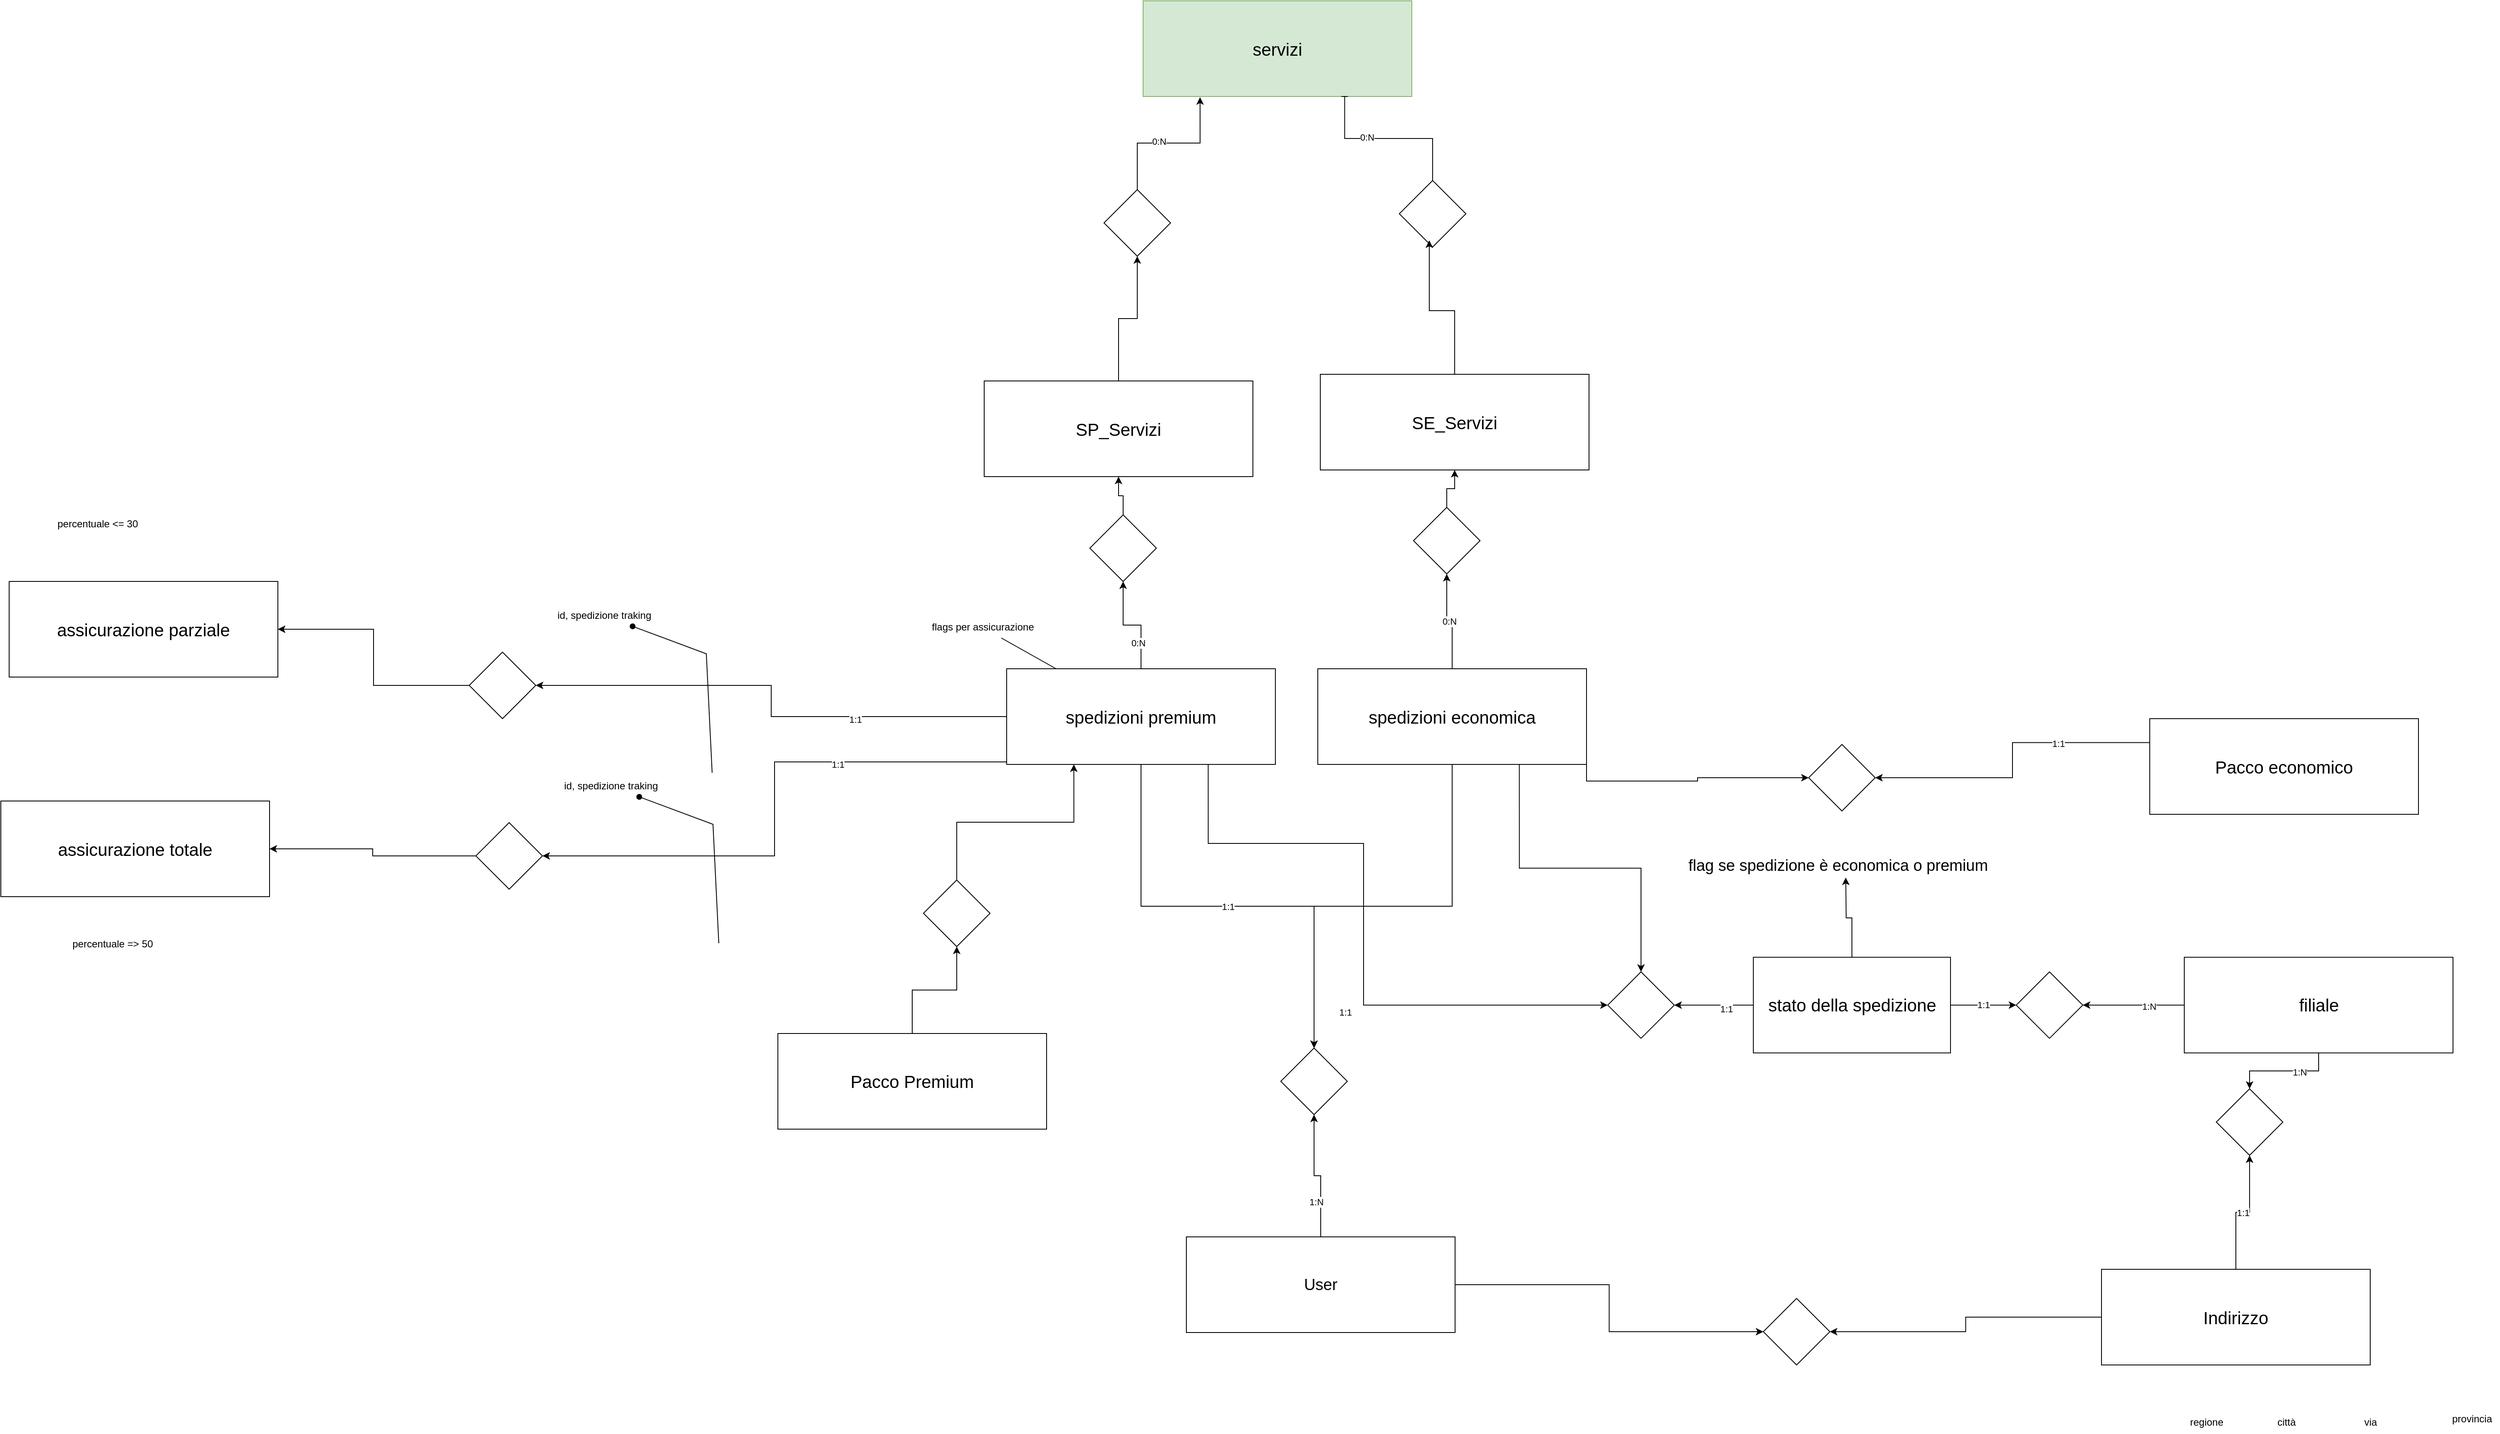 <mxfile version="21.3.3" type="github">
  <diagram name="Pagina-1" id="zACOurtAaiVBP89Zkyqc">
    <mxGraphModel dx="4468" dy="2404" grid="0" gridSize="10" guides="1" tooltips="1" connect="1" arrows="1" fold="1" page="0" pageScale="1" pageWidth="827" pageHeight="1169" math="0" shadow="0">
      <root>
        <mxCell id="0" />
        <mxCell id="1" parent="0" />
        <mxCell id="aRPOckwbD9favKKPcd5I-1" value="1:1" style="edgeStyle=orthogonalEdgeStyle;rounded=0;orthogonalLoop=1;jettySize=auto;html=1;exitX=0.5;exitY=1;exitDx=0;exitDy=0;entryX=0.5;entryY=0;entryDx=0;entryDy=0;" edge="1" parent="1" source="aRPOckwbD9favKKPcd5I-12" target="aRPOckwbD9favKKPcd5I-20">
          <mxGeometry relative="1" as="geometry">
            <mxPoint x="56.5" y="635" as="sourcePoint" />
          </mxGeometry>
        </mxCell>
        <mxCell id="aRPOckwbD9favKKPcd5I-4" style="edgeStyle=orthogonalEdgeStyle;rounded=0;orthogonalLoop=1;jettySize=auto;html=1;entryX=0;entryY=0.5;entryDx=0;entryDy=0;exitX=1;exitY=1;exitDx=0;exitDy=0;" edge="1" parent="1" source="aRPOckwbD9favKKPcd5I-15" target="aRPOckwbD9favKKPcd5I-31">
          <mxGeometry relative="1" as="geometry">
            <mxPoint x="209" y="651" as="sourcePoint" />
          </mxGeometry>
        </mxCell>
        <mxCell id="aRPOckwbD9favKKPcd5I-5" value="1:1" style="edgeLabel;html=1;align=center;verticalAlign=middle;resizable=0;points=[];" vertex="1" connectable="0" parent="aRPOckwbD9favKKPcd5I-4">
          <mxGeometry x="-0.327" y="-2" relative="1" as="geometry">
            <mxPoint x="-368" y="276" as="offset" />
          </mxGeometry>
        </mxCell>
        <mxCell id="aRPOckwbD9favKKPcd5I-8" style="edgeStyle=orthogonalEdgeStyle;rounded=0;orthogonalLoop=1;jettySize=auto;html=1;exitX=0;exitY=0.5;exitDx=0;exitDy=0;entryX=1;entryY=0.5;entryDx=0;entryDy=0;" edge="1" parent="1" source="aRPOckwbD9favKKPcd5I-12" target="aRPOckwbD9favKKPcd5I-79">
          <mxGeometry relative="1" as="geometry">
            <mxPoint x="-517" y="332" as="targetPoint" />
          </mxGeometry>
        </mxCell>
        <mxCell id="aRPOckwbD9favKKPcd5I-9" value="1:1" style="edgeLabel;html=1;align=center;verticalAlign=middle;resizable=0;points=[];" vertex="1" connectable="0" parent="aRPOckwbD9favKKPcd5I-8">
          <mxGeometry x="-0.395" y="3" relative="1" as="geometry">
            <mxPoint as="offset" />
          </mxGeometry>
        </mxCell>
        <mxCell id="aRPOckwbD9favKKPcd5I-10" style="edgeStyle=orthogonalEdgeStyle;rounded=0;orthogonalLoop=1;jettySize=auto;html=1;exitX=0.5;exitY=0;exitDx=0;exitDy=0;entryX=0.5;entryY=1;entryDx=0;entryDy=0;" edge="1" parent="1" source="aRPOckwbD9favKKPcd5I-12" target="aRPOckwbD9favKKPcd5I-55">
          <mxGeometry relative="1" as="geometry" />
        </mxCell>
        <mxCell id="aRPOckwbD9favKKPcd5I-11" value="0:N" style="edgeLabel;html=1;align=center;verticalAlign=middle;resizable=0;points=[];" vertex="1" connectable="0" parent="aRPOckwbD9favKKPcd5I-10">
          <mxGeometry x="-0.502" y="4" relative="1" as="geometry">
            <mxPoint as="offset" />
          </mxGeometry>
        </mxCell>
        <mxCell id="aRPOckwbD9favKKPcd5I-104" style="edgeStyle=orthogonalEdgeStyle;rounded=0;orthogonalLoop=1;jettySize=auto;html=1;exitX=0.75;exitY=1;exitDx=0;exitDy=0;entryX=0;entryY=0.5;entryDx=0;entryDy=0;" edge="1" parent="1" source="aRPOckwbD9favKKPcd5I-12" target="aRPOckwbD9favKKPcd5I-27">
          <mxGeometry relative="1" as="geometry">
            <Array as="points">
              <mxPoint x="-60" y="484" />
              <mxPoint x="127" y="484" />
              <mxPoint x="127" y="678" />
            </Array>
          </mxGeometry>
        </mxCell>
        <mxCell id="aRPOckwbD9favKKPcd5I-12" value="&lt;font style=&quot;font-size: 21px;&quot;&gt;spedizioni premium&lt;/font&gt;" style="rounded=0;whiteSpace=wrap;html=1;" vertex="1" parent="1">
          <mxGeometry x="-302" y="274" width="323" height="115" as="geometry" />
        </mxCell>
        <mxCell id="aRPOckwbD9favKKPcd5I-14" value="0:N" style="edgeStyle=orthogonalEdgeStyle;rounded=0;orthogonalLoop=1;jettySize=auto;html=1;exitX=0.5;exitY=0;exitDx=0;exitDy=0;entryX=0.5;entryY=1;entryDx=0;entryDy=0;" edge="1" parent="1" source="aRPOckwbD9favKKPcd5I-15" target="aRPOckwbD9favKKPcd5I-58">
          <mxGeometry relative="1" as="geometry" />
        </mxCell>
        <mxCell id="aRPOckwbD9favKKPcd5I-95" style="edgeStyle=orthogonalEdgeStyle;rounded=0;orthogonalLoop=1;jettySize=auto;html=1;exitX=0.5;exitY=1;exitDx=0;exitDy=0;" edge="1" parent="1" source="aRPOckwbD9favKKPcd5I-15" target="aRPOckwbD9favKKPcd5I-20">
          <mxGeometry relative="1" as="geometry" />
        </mxCell>
        <mxCell id="aRPOckwbD9favKKPcd5I-103" style="edgeStyle=orthogonalEdgeStyle;rounded=0;orthogonalLoop=1;jettySize=auto;html=1;exitX=0.75;exitY=1;exitDx=0;exitDy=0;" edge="1" parent="1" source="aRPOckwbD9favKKPcd5I-15" target="aRPOckwbD9favKKPcd5I-27">
          <mxGeometry relative="1" as="geometry" />
        </mxCell>
        <mxCell id="aRPOckwbD9favKKPcd5I-15" value="&lt;font style=&quot;font-size: 21px;&quot;&gt;spedizioni economica&lt;/font&gt;" style="rounded=0;whiteSpace=wrap;html=1;" vertex="1" parent="1">
          <mxGeometry x="72" y="274" width="323" height="115" as="geometry" />
        </mxCell>
        <mxCell id="aRPOckwbD9favKKPcd5I-16" style="edgeStyle=orthogonalEdgeStyle;rounded=0;orthogonalLoop=1;jettySize=auto;html=1;exitX=0.5;exitY=0;exitDx=0;exitDy=0;entryX=0.5;entryY=1;entryDx=0;entryDy=0;" edge="1" parent="1" source="aRPOckwbD9favKKPcd5I-19" target="aRPOckwbD9favKKPcd5I-20">
          <mxGeometry relative="1" as="geometry" />
        </mxCell>
        <mxCell id="aRPOckwbD9favKKPcd5I-17" value="1:N" style="edgeLabel;html=1;align=center;verticalAlign=middle;resizable=0;points=[];" vertex="1" connectable="0" parent="aRPOckwbD9favKKPcd5I-16">
          <mxGeometry x="-0.458" y="6" relative="1" as="geometry">
            <mxPoint as="offset" />
          </mxGeometry>
        </mxCell>
        <mxCell id="aRPOckwbD9favKKPcd5I-18" style="edgeStyle=orthogonalEdgeStyle;rounded=0;orthogonalLoop=1;jettySize=auto;html=1;exitX=1;exitY=0.5;exitDx=0;exitDy=0;entryX=0;entryY=0.5;entryDx=0;entryDy=0;" edge="1" parent="1" source="aRPOckwbD9favKKPcd5I-19" target="aRPOckwbD9favKKPcd5I-51">
          <mxGeometry relative="1" as="geometry">
            <mxPoint x="604.538" y="1067.385" as="targetPoint" />
          </mxGeometry>
        </mxCell>
        <mxCell id="aRPOckwbD9favKKPcd5I-19" value="&lt;font style=&quot;font-size: 19px;&quot;&gt;User&lt;/font&gt;" style="rounded=0;whiteSpace=wrap;html=1;" vertex="1" parent="1">
          <mxGeometry x="-86" y="957" width="323" height="115" as="geometry" />
        </mxCell>
        <mxCell id="aRPOckwbD9favKKPcd5I-20" value="" style="rhombus;whiteSpace=wrap;html=1;" vertex="1" parent="1">
          <mxGeometry x="27.5" y="730" width="80" height="80" as="geometry" />
        </mxCell>
        <mxCell id="aRPOckwbD9favKKPcd5I-24" style="edgeStyle=orthogonalEdgeStyle;rounded=0;orthogonalLoop=1;jettySize=auto;html=1;exitX=0;exitY=0.5;exitDx=0;exitDy=0;entryX=1;entryY=0.5;entryDx=0;entryDy=0;" edge="1" parent="1" source="aRPOckwbD9favKKPcd5I-26" target="aRPOckwbD9favKKPcd5I-36">
          <mxGeometry relative="1" as="geometry">
            <mxPoint x="1031.5" y="678.85" as="targetPoint" />
          </mxGeometry>
        </mxCell>
        <mxCell id="aRPOckwbD9favKKPcd5I-25" value="1:N" style="edgeLabel;html=1;align=center;verticalAlign=middle;resizable=0;points=[];" vertex="1" connectable="0" parent="aRPOckwbD9favKKPcd5I-24">
          <mxGeometry x="-0.294" y="1" relative="1" as="geometry">
            <mxPoint as="offset" />
          </mxGeometry>
        </mxCell>
        <mxCell id="aRPOckwbD9favKKPcd5I-26" value="&lt;font style=&quot;font-size: 21px;&quot;&gt;filiale&lt;/font&gt;" style="rounded=0;whiteSpace=wrap;html=1;" vertex="1" parent="1">
          <mxGeometry x="1113.5" y="620.85" width="323" height="115" as="geometry" />
        </mxCell>
        <mxCell id="aRPOckwbD9favKKPcd5I-27" value="" style="rhombus;whiteSpace=wrap;html=1;" vertex="1" parent="1">
          <mxGeometry x="420.5" y="638.35" width="80" height="80" as="geometry" />
        </mxCell>
        <mxCell id="aRPOckwbD9favKKPcd5I-28" style="edgeStyle=orthogonalEdgeStyle;rounded=0;orthogonalLoop=1;jettySize=auto;html=1;exitX=0;exitY=0.25;exitDx=0;exitDy=0;" edge="1" parent="1" source="aRPOckwbD9favKKPcd5I-30" target="aRPOckwbD9favKKPcd5I-31">
          <mxGeometry relative="1" as="geometry" />
        </mxCell>
        <mxCell id="aRPOckwbD9favKKPcd5I-29" value="1:1" style="edgeLabel;html=1;align=center;verticalAlign=middle;resizable=0;points=[];" vertex="1" connectable="0" parent="aRPOckwbD9favKKPcd5I-28">
          <mxGeometry x="-0.409" y="1" relative="1" as="geometry">
            <mxPoint as="offset" />
          </mxGeometry>
        </mxCell>
        <mxCell id="aRPOckwbD9favKKPcd5I-30" value="&lt;font style=&quot;font-size: 21px;&quot;&gt;Pacco economico&lt;br&gt;&lt;/font&gt;" style="rounded=0;whiteSpace=wrap;html=1;" vertex="1" parent="1">
          <mxGeometry x="1072" y="334" width="323" height="115" as="geometry" />
        </mxCell>
        <mxCell id="aRPOckwbD9favKKPcd5I-31" value="" style="rhombus;whiteSpace=wrap;html=1;" vertex="1" parent="1">
          <mxGeometry x="662" y="365" width="80" height="80" as="geometry" />
        </mxCell>
        <mxCell id="aRPOckwbD9favKKPcd5I-36" value="" style="rhombus;whiteSpace=wrap;html=1;" vertex="1" parent="1">
          <mxGeometry x="911.5" y="638.35" width="80" height="80" as="geometry" />
        </mxCell>
        <mxCell id="aRPOckwbD9favKKPcd5I-37" value="1:1" style="edgeStyle=orthogonalEdgeStyle;rounded=0;orthogonalLoop=1;jettySize=auto;html=1;entryX=0;entryY=0.5;entryDx=0;entryDy=0;" edge="1" parent="1" source="aRPOckwbD9favKKPcd5I-40" target="aRPOckwbD9favKKPcd5I-36">
          <mxGeometry relative="1" as="geometry" />
        </mxCell>
        <mxCell id="aRPOckwbD9favKKPcd5I-38" style="edgeStyle=orthogonalEdgeStyle;rounded=0;orthogonalLoop=1;jettySize=auto;html=1;entryX=1;entryY=0.5;entryDx=0;entryDy=0;" edge="1" parent="1" source="aRPOckwbD9favKKPcd5I-40" target="aRPOckwbD9favKKPcd5I-27">
          <mxGeometry relative="1" as="geometry" />
        </mxCell>
        <mxCell id="aRPOckwbD9favKKPcd5I-39" value="1:1" style="edgeLabel;html=1;align=center;verticalAlign=middle;resizable=0;points=[];" vertex="1" connectable="0" parent="aRPOckwbD9favKKPcd5I-38">
          <mxGeometry x="-0.311" y="4" relative="1" as="geometry">
            <mxPoint as="offset" />
          </mxGeometry>
        </mxCell>
        <mxCell id="aRPOckwbD9favKKPcd5I-98" style="edgeStyle=orthogonalEdgeStyle;rounded=0;orthogonalLoop=1;jettySize=auto;html=1;exitX=0.5;exitY=0;exitDx=0;exitDy=0;entryX=0.651;entryY=1.181;entryDx=0;entryDy=0;entryPerimeter=0;" edge="1" parent="1" source="aRPOckwbD9favKKPcd5I-40">
          <mxGeometry relative="1" as="geometry">
            <mxPoint x="706.578" y="525.004" as="targetPoint" />
          </mxGeometry>
        </mxCell>
        <mxCell id="aRPOckwbD9favKKPcd5I-40" value="&lt;font style=&quot;font-size: 21px;&quot;&gt;stato della spedizione&lt;/font&gt;" style="rounded=0;whiteSpace=wrap;html=1;" vertex="1" parent="1">
          <mxGeometry x="595.5" y="620.85" width="237" height="115" as="geometry" />
        </mxCell>
        <mxCell id="aRPOckwbD9favKKPcd5I-41" style="edgeStyle=orthogonalEdgeStyle;rounded=0;orthogonalLoop=1;jettySize=auto;html=1;exitX=0;exitY=0.5;exitDx=0;exitDy=0;entryX=1;entryY=0.5;entryDx=0;entryDy=0;" edge="1" parent="1" source="aRPOckwbD9favKKPcd5I-42" target="aRPOckwbD9favKKPcd5I-51">
          <mxGeometry relative="1" as="geometry" />
        </mxCell>
        <mxCell id="aRPOckwbD9favKKPcd5I-42" value="&lt;font style=&quot;font-size: 21px;&quot;&gt;Indirizzo&lt;/font&gt;" style="rounded=0;whiteSpace=wrap;html=1;" vertex="1" parent="1">
          <mxGeometry x="1014" y="996" width="323" height="115" as="geometry" />
        </mxCell>
        <mxCell id="aRPOckwbD9favKKPcd5I-43" value="regione" style="text;html=1;align=center;verticalAlign=middle;resizable=0;points=[];autosize=1;strokeColor=none;fillColor=none;" vertex="1" parent="1">
          <mxGeometry x="1111" y="1167" width="58" height="26" as="geometry" />
        </mxCell>
        <mxCell id="aRPOckwbD9favKKPcd5I-44" value="provincia" style="text;html=1;align=center;verticalAlign=middle;resizable=0;points=[];autosize=1;strokeColor=none;fillColor=none;" vertex="1" parent="1">
          <mxGeometry x="1426" y="1163" width="66" height="26" as="geometry" />
        </mxCell>
        <mxCell id="aRPOckwbD9favKKPcd5I-45" value="città" style="text;html=1;align=center;verticalAlign=middle;resizable=0;points=[];autosize=1;strokeColor=none;fillColor=none;" vertex="1" parent="1">
          <mxGeometry x="1215.5" y="1167" width="40" height="26" as="geometry" />
        </mxCell>
        <mxCell id="aRPOckwbD9favKKPcd5I-46" value="via" style="text;html=1;align=center;verticalAlign=middle;resizable=0;points=[];autosize=1;strokeColor=none;fillColor=none;" vertex="1" parent="1">
          <mxGeometry x="1320" y="1167" width="33" height="26" as="geometry" />
        </mxCell>
        <mxCell id="aRPOckwbD9favKKPcd5I-47" style="edgeStyle=orthogonalEdgeStyle;rounded=0;orthogonalLoop=1;jettySize=auto;html=1;exitX=0.5;exitY=1;exitDx=0;exitDy=0;entryX=0.5;entryY=0;entryDx=0;entryDy=0;" edge="1" parent="1" source="aRPOckwbD9favKKPcd5I-26" target="aRPOckwbD9favKKPcd5I-49">
          <mxGeometry relative="1" as="geometry">
            <mxPoint x="1321" y="839.5" as="sourcePoint" />
            <mxPoint x="1239" y="839.5" as="targetPoint" />
          </mxGeometry>
        </mxCell>
        <mxCell id="aRPOckwbD9favKKPcd5I-48" value="1:N" style="edgeLabel;html=1;align=center;verticalAlign=middle;resizable=0;points=[];" vertex="1" connectable="0" parent="aRPOckwbD9favKKPcd5I-47">
          <mxGeometry x="-0.294" y="1" relative="1" as="geometry">
            <mxPoint as="offset" />
          </mxGeometry>
        </mxCell>
        <mxCell id="aRPOckwbD9favKKPcd5I-49" value="" style="rhombus;whiteSpace=wrap;html=1;" vertex="1" parent="1">
          <mxGeometry x="1152" y="779" width="80" height="80" as="geometry" />
        </mxCell>
        <mxCell id="aRPOckwbD9favKKPcd5I-50" value="1:1" style="edgeStyle=orthogonalEdgeStyle;rounded=0;orthogonalLoop=1;jettySize=auto;html=1;entryX=0.5;entryY=1;entryDx=0;entryDy=0;exitX=0.5;exitY=0;exitDx=0;exitDy=0;" edge="1" parent="1" source="aRPOckwbD9favKKPcd5I-42" target="aRPOckwbD9favKKPcd5I-49">
          <mxGeometry relative="1" as="geometry">
            <mxPoint x="1383" y="842.5" as="sourcePoint" />
          </mxGeometry>
        </mxCell>
        <mxCell id="aRPOckwbD9favKKPcd5I-51" value="" style="rhombus;whiteSpace=wrap;html=1;" vertex="1" parent="1">
          <mxGeometry x="607.5" y="1031" width="80" height="80" as="geometry" />
        </mxCell>
        <mxCell id="aRPOckwbD9favKKPcd5I-52" value="&lt;font style=&quot;font-size: 21px;&quot;&gt;servizi&lt;/font&gt;" style="rounded=0;whiteSpace=wrap;html=1;fillColor=#d5e8d4;strokeColor=#82b366;" vertex="1" parent="1">
          <mxGeometry x="-138" y="-529" width="323" height="115" as="geometry" />
        </mxCell>
        <mxCell id="aRPOckwbD9favKKPcd5I-53" style="edgeStyle=orthogonalEdgeStyle;rounded=0;orthogonalLoop=1;jettySize=auto;html=1;entryX=0.212;entryY=1.008;entryDx=0;entryDy=0;entryPerimeter=0;exitX=0.5;exitY=0;exitDx=0;exitDy=0;" edge="1" parent="1" source="aRPOckwbD9favKKPcd5I-72" target="aRPOckwbD9favKKPcd5I-52">
          <mxGeometry relative="1" as="geometry">
            <mxPoint x="-164" y="-334" as="sourcePoint" />
          </mxGeometry>
        </mxCell>
        <mxCell id="aRPOckwbD9favKKPcd5I-54" value="0:N" style="edgeLabel;html=1;align=center;verticalAlign=middle;resizable=0;points=[];" vertex="1" connectable="0" parent="aRPOckwbD9favKKPcd5I-53">
          <mxGeometry x="-0.13" y="3" relative="1" as="geometry">
            <mxPoint x="1" y="1" as="offset" />
          </mxGeometry>
        </mxCell>
        <mxCell id="aRPOckwbD9favKKPcd5I-77" style="edgeStyle=orthogonalEdgeStyle;rounded=0;orthogonalLoop=1;jettySize=auto;html=1;exitX=0.5;exitY=0;exitDx=0;exitDy=0;" edge="1" parent="1" source="aRPOckwbD9favKKPcd5I-55" target="aRPOckwbD9favKKPcd5I-73">
          <mxGeometry relative="1" as="geometry" />
        </mxCell>
        <mxCell id="aRPOckwbD9favKKPcd5I-55" value="" style="rhombus;whiteSpace=wrap;html=1;" vertex="1" parent="1">
          <mxGeometry x="-202" y="89" width="80" height="80" as="geometry" />
        </mxCell>
        <mxCell id="aRPOckwbD9favKKPcd5I-56" style="rounded=0;orthogonalLoop=1;jettySize=auto;html=1;entryX=0.75;entryY=1;entryDx=0;entryDy=0;edgeStyle=orthogonalEdgeStyle;endArrow=baseDash;endFill=0;exitX=0.5;exitY=0;exitDx=0;exitDy=0;" edge="1" parent="1" source="aRPOckwbD9favKKPcd5I-71" target="aRPOckwbD9favKKPcd5I-52">
          <mxGeometry relative="1" as="geometry">
            <mxPoint x="219" y="-268" as="sourcePoint" />
          </mxGeometry>
        </mxCell>
        <mxCell id="aRPOckwbD9favKKPcd5I-57" value="0:N" style="edgeLabel;html=1;align=center;verticalAlign=middle;resizable=0;points=[];" vertex="1" connectable="0" parent="aRPOckwbD9favKKPcd5I-56">
          <mxGeometry x="0.254" y="-2" relative="1" as="geometry">
            <mxPoint as="offset" />
          </mxGeometry>
        </mxCell>
        <mxCell id="aRPOckwbD9favKKPcd5I-78" style="edgeStyle=orthogonalEdgeStyle;rounded=0;orthogonalLoop=1;jettySize=auto;html=1;exitX=0.5;exitY=0;exitDx=0;exitDy=0;" edge="1" parent="1" source="aRPOckwbD9favKKPcd5I-58" target="aRPOckwbD9favKKPcd5I-74">
          <mxGeometry relative="1" as="geometry" />
        </mxCell>
        <mxCell id="aRPOckwbD9favKKPcd5I-58" value="" style="rhombus;whiteSpace=wrap;html=1;" vertex="1" parent="1">
          <mxGeometry x="187" y="80" width="80" height="80" as="geometry" />
        </mxCell>
        <mxCell id="aRPOckwbD9favKKPcd5I-62" value="&lt;font style=&quot;font-size: 21px;&quot;&gt;assicurazione parziale&lt;/font&gt;" style="rounded=0;whiteSpace=wrap;html=1;" vertex="1" parent="1">
          <mxGeometry x="-1501" y="169" width="323" height="115" as="geometry" />
        </mxCell>
        <mxCell id="aRPOckwbD9favKKPcd5I-64" value="&lt;font style=&quot;font-size: 21px;&quot;&gt;assicurazione totale&lt;br&gt;&lt;/font&gt;" style="rounded=0;whiteSpace=wrap;html=1;" vertex="1" parent="1">
          <mxGeometry x="-1511" y="433" width="323" height="115" as="geometry" />
        </mxCell>
        <mxCell id="aRPOckwbD9favKKPcd5I-65" value="id, spedizione traking" style="text;html=1;align=center;verticalAlign=middle;resizable=0;points=[];autosize=1;strokeColor=none;fillColor=none;" vertex="1" parent="1">
          <mxGeometry x="-852" y="197" width="131" height="26" as="geometry" />
        </mxCell>
        <mxCell id="aRPOckwbD9favKKPcd5I-66" value="" style="endArrow=oval;html=1;rounded=0;endFill=1;" edge="1" parent="1" target="aRPOckwbD9favKKPcd5I-65">
          <mxGeometry width="50" height="50" relative="1" as="geometry">
            <mxPoint x="-656" y="399" as="sourcePoint" />
            <mxPoint x="-657" y="205" as="targetPoint" />
            <Array as="points">
              <mxPoint x="-663" y="256" />
            </Array>
          </mxGeometry>
        </mxCell>
        <mxCell id="aRPOckwbD9favKKPcd5I-67" value="flags per assicurazione" style="text;html=1;align=center;verticalAlign=middle;resizable=0;points=[];autosize=1;strokeColor=none;fillColor=none;" vertex="1" parent="1">
          <mxGeometry x="-402" y="211" width="141" height="26" as="geometry" />
        </mxCell>
        <mxCell id="aRPOckwbD9favKKPcd5I-68" value="" style="endArrow=none;html=1;rounded=0;" edge="1" parent="1" source="aRPOckwbD9favKKPcd5I-67" target="aRPOckwbD9favKKPcd5I-12">
          <mxGeometry width="50" height="50" relative="1" as="geometry">
            <mxPoint x="-497" y="235" as="sourcePoint" />
            <mxPoint x="-447" y="185" as="targetPoint" />
          </mxGeometry>
        </mxCell>
        <mxCell id="aRPOckwbD9favKKPcd5I-69" value="percentuale &amp;lt;= 30" style="text;html=1;align=center;verticalAlign=middle;resizable=0;points=[];autosize=1;strokeColor=none;fillColor=none;" vertex="1" parent="1">
          <mxGeometry x="-1453" y="87" width="115" height="26" as="geometry" />
        </mxCell>
        <mxCell id="aRPOckwbD9favKKPcd5I-70" value="percentuale =&amp;gt; 50" style="text;html=1;align=center;verticalAlign=middle;resizable=0;points=[];autosize=1;strokeColor=none;fillColor=none;" vertex="1" parent="1">
          <mxGeometry x="-1435" y="591.5" width="115" height="26" as="geometry" />
        </mxCell>
        <mxCell id="aRPOckwbD9favKKPcd5I-71" value="" style="rhombus;whiteSpace=wrap;html=1;" vertex="1" parent="1">
          <mxGeometry x="170" y="-313" width="80" height="80" as="geometry" />
        </mxCell>
        <mxCell id="aRPOckwbD9favKKPcd5I-72" value="" style="rhombus;whiteSpace=wrap;html=1;" vertex="1" parent="1">
          <mxGeometry x="-185" y="-302" width="80" height="80" as="geometry" />
        </mxCell>
        <mxCell id="aRPOckwbD9favKKPcd5I-75" style="edgeStyle=orthogonalEdgeStyle;rounded=0;orthogonalLoop=1;jettySize=auto;html=1;exitX=0.5;exitY=0;exitDx=0;exitDy=0;entryX=0.5;entryY=1;entryDx=0;entryDy=0;" edge="1" parent="1" source="aRPOckwbD9favKKPcd5I-73" target="aRPOckwbD9favKKPcd5I-72">
          <mxGeometry relative="1" as="geometry" />
        </mxCell>
        <mxCell id="aRPOckwbD9favKKPcd5I-73" value="&lt;span style=&quot;font-size: 21px;&quot;&gt;SP_Servizi&lt;/span&gt;" style="rounded=0;whiteSpace=wrap;html=1;" vertex="1" parent="1">
          <mxGeometry x="-329" y="-72" width="323" height="115" as="geometry" />
        </mxCell>
        <mxCell id="aRPOckwbD9favKKPcd5I-76" style="edgeStyle=orthogonalEdgeStyle;rounded=0;orthogonalLoop=1;jettySize=auto;html=1;exitX=0.5;exitY=0;exitDx=0;exitDy=0;entryX=0.45;entryY=0.9;entryDx=0;entryDy=0;entryPerimeter=0;" edge="1" parent="1" source="aRPOckwbD9favKKPcd5I-74" target="aRPOckwbD9favKKPcd5I-71">
          <mxGeometry relative="1" as="geometry" />
        </mxCell>
        <mxCell id="aRPOckwbD9favKKPcd5I-74" value="&lt;span style=&quot;font-size: 21px;&quot;&gt;SE_Servizi&lt;br&gt;&lt;/span&gt;" style="rounded=0;whiteSpace=wrap;html=1;" vertex="1" parent="1">
          <mxGeometry x="75" y="-80" width="323" height="115" as="geometry" />
        </mxCell>
        <mxCell id="aRPOckwbD9favKKPcd5I-80" style="edgeStyle=orthogonalEdgeStyle;rounded=0;orthogonalLoop=1;jettySize=auto;html=1;exitX=0;exitY=0.5;exitDx=0;exitDy=0;entryX=1;entryY=0.5;entryDx=0;entryDy=0;" edge="1" parent="1" source="aRPOckwbD9favKKPcd5I-79" target="aRPOckwbD9favKKPcd5I-62">
          <mxGeometry relative="1" as="geometry" />
        </mxCell>
        <mxCell id="aRPOckwbD9favKKPcd5I-79" value="" style="rhombus;whiteSpace=wrap;html=1;" vertex="1" parent="1">
          <mxGeometry x="-948" y="254" width="80" height="80" as="geometry" />
        </mxCell>
        <mxCell id="aRPOckwbD9favKKPcd5I-87" style="edgeStyle=orthogonalEdgeStyle;rounded=0;orthogonalLoop=1;jettySize=auto;html=1;entryX=1;entryY=0.5;entryDx=0;entryDy=0;" edge="1" parent="1" target="aRPOckwbD9favKKPcd5I-94" source="aRPOckwbD9favKKPcd5I-12">
          <mxGeometry relative="1" as="geometry">
            <mxPoint x="-294" y="537" as="sourcePoint" />
            <mxPoint x="-509" y="537" as="targetPoint" />
            <Array as="points">
              <mxPoint x="-581" y="386" />
              <mxPoint x="-581" y="499" />
            </Array>
          </mxGeometry>
        </mxCell>
        <mxCell id="aRPOckwbD9favKKPcd5I-88" value="1:1" style="edgeLabel;html=1;align=center;verticalAlign=middle;resizable=0;points=[];" vertex="1" connectable="0" parent="aRPOckwbD9favKKPcd5I-87">
          <mxGeometry x="-0.395" y="3" relative="1" as="geometry">
            <mxPoint as="offset" />
          </mxGeometry>
        </mxCell>
        <mxCell id="aRPOckwbD9favKKPcd5I-89" value="id, spedizione traking" style="text;html=1;align=center;verticalAlign=middle;resizable=0;points=[];autosize=1;strokeColor=none;fillColor=none;" vertex="1" parent="1">
          <mxGeometry x="-844" y="402" width="131" height="26" as="geometry" />
        </mxCell>
        <mxCell id="aRPOckwbD9favKKPcd5I-90" value="" style="endArrow=oval;html=1;rounded=0;endFill=1;" edge="1" parent="1" target="aRPOckwbD9favKKPcd5I-89">
          <mxGeometry width="50" height="50" relative="1" as="geometry">
            <mxPoint x="-648" y="604" as="sourcePoint" />
            <mxPoint x="-649" y="410" as="targetPoint" />
            <Array as="points">
              <mxPoint x="-655" y="461" />
            </Array>
          </mxGeometry>
        </mxCell>
        <mxCell id="aRPOckwbD9favKKPcd5I-93" style="edgeStyle=orthogonalEdgeStyle;rounded=0;orthogonalLoop=1;jettySize=auto;html=1;exitX=0;exitY=0.5;exitDx=0;exitDy=0;" edge="1" parent="1" source="aRPOckwbD9favKKPcd5I-94" target="aRPOckwbD9favKKPcd5I-64">
          <mxGeometry relative="1" as="geometry">
            <mxPoint x="-1170" y="432" as="targetPoint" />
          </mxGeometry>
        </mxCell>
        <mxCell id="aRPOckwbD9favKKPcd5I-94" value="" style="rhombus;whiteSpace=wrap;html=1;" vertex="1" parent="1">
          <mxGeometry x="-940" y="459" width="80" height="80" as="geometry" />
        </mxCell>
        <mxCell id="aRPOckwbD9favKKPcd5I-97" value="&lt;font style=&quot;font-size: 19px;&quot;&gt;flag se spedizione è economica o premium&lt;/font&gt;" style="text;html=1;align=center;verticalAlign=middle;resizable=0;points=[];autosize=1;strokeColor=none;fillColor=none;" vertex="1" parent="1">
          <mxGeometry x="508" y="494" width="378" height="34" as="geometry" />
        </mxCell>
        <mxCell id="aRPOckwbD9favKKPcd5I-101" style="edgeStyle=orthogonalEdgeStyle;rounded=0;orthogonalLoop=1;jettySize=auto;html=1;exitX=0.5;exitY=0;exitDx=0;exitDy=0;entryX=0.5;entryY=1;entryDx=0;entryDy=0;" edge="1" parent="1" source="aRPOckwbD9favKKPcd5I-99" target="aRPOckwbD9favKKPcd5I-100">
          <mxGeometry relative="1" as="geometry" />
        </mxCell>
        <mxCell id="aRPOckwbD9favKKPcd5I-99" value="&lt;font style=&quot;font-size: 21px;&quot;&gt;Pacco Premium&lt;br&gt;&lt;/font&gt;" style="rounded=0;whiteSpace=wrap;html=1;" vertex="1" parent="1">
          <mxGeometry x="-577" y="712.5" width="323" height="115" as="geometry" />
        </mxCell>
        <mxCell id="aRPOckwbD9favKKPcd5I-102" style="edgeStyle=orthogonalEdgeStyle;rounded=0;orthogonalLoop=1;jettySize=auto;html=1;exitX=0.5;exitY=0;exitDx=0;exitDy=0;entryX=0.25;entryY=1;entryDx=0;entryDy=0;" edge="1" parent="1" source="aRPOckwbD9favKKPcd5I-100" target="aRPOckwbD9favKKPcd5I-12">
          <mxGeometry relative="1" as="geometry" />
        </mxCell>
        <mxCell id="aRPOckwbD9favKKPcd5I-100" value="" style="rhombus;whiteSpace=wrap;html=1;" vertex="1" parent="1">
          <mxGeometry x="-402" y="528" width="80" height="80" as="geometry" />
        </mxCell>
      </root>
    </mxGraphModel>
  </diagram>
</mxfile>
